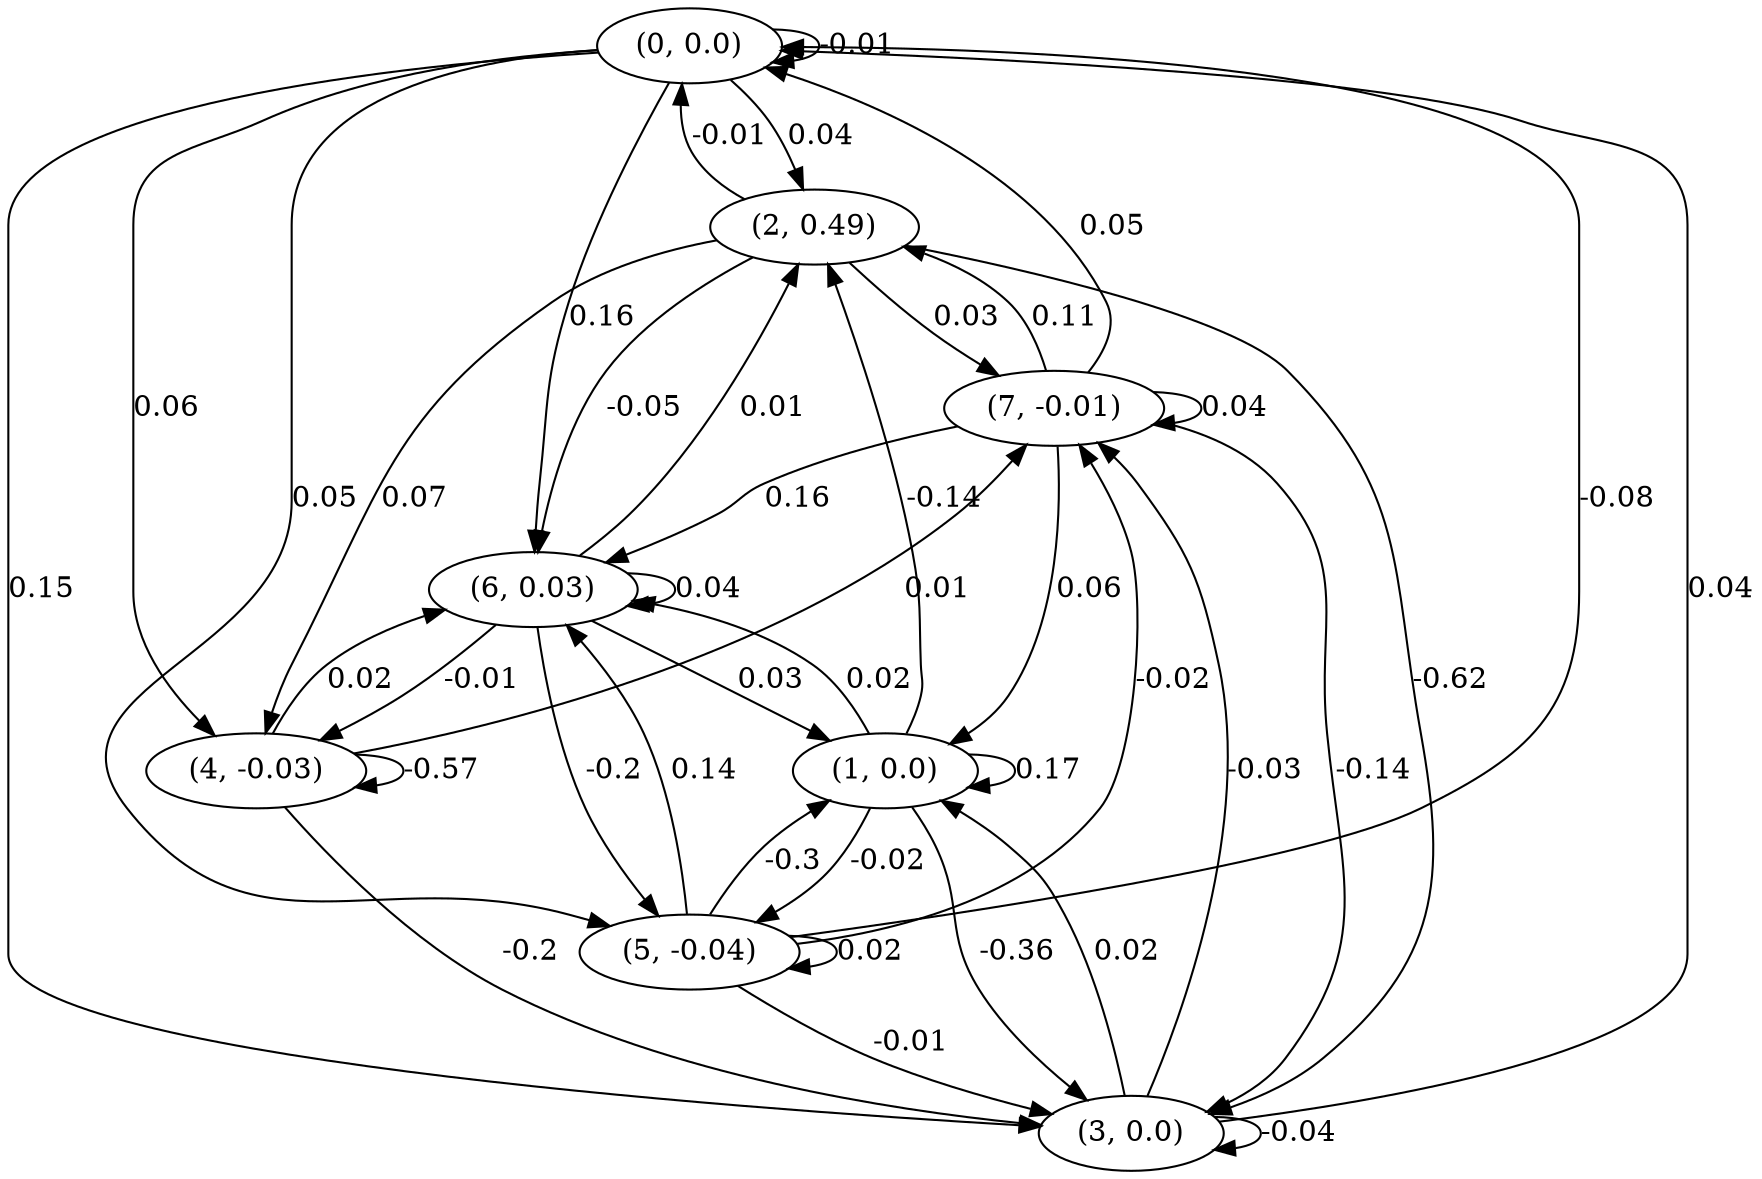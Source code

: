 digraph {
    0 [ label = "(0, 0.0)" ]
    1 [ label = "(1, 0.0)" ]
    2 [ label = "(2, 0.49)" ]
    3 [ label = "(3, 0.0)" ]
    4 [ label = "(4, -0.03)" ]
    5 [ label = "(5, -0.04)" ]
    6 [ label = "(6, 0.03)" ]
    7 [ label = "(7, -0.01)" ]
    0 -> 0 [ label = "-0.01" ]
    1 -> 1 [ label = "0.17" ]
    3 -> 3 [ label = "-0.04" ]
    4 -> 4 [ label = "-0.57" ]
    5 -> 5 [ label = "0.02" ]
    6 -> 6 [ label = "0.04" ]
    7 -> 7 [ label = "0.04" ]
    2 -> 0 [ label = "-0.01" ]
    3 -> 0 [ label = "0.04" ]
    5 -> 0 [ label = "-0.08" ]
    7 -> 0 [ label = "0.05" ]
    3 -> 1 [ label = "0.02" ]
    5 -> 1 [ label = "-0.3" ]
    6 -> 1 [ label = "0.03" ]
    7 -> 1 [ label = "0.06" ]
    0 -> 2 [ label = "0.04" ]
    1 -> 2 [ label = "-0.14" ]
    6 -> 2 [ label = "0.01" ]
    7 -> 2 [ label = "0.11" ]
    0 -> 3 [ label = "0.15" ]
    1 -> 3 [ label = "-0.36" ]
    2 -> 3 [ label = "-0.62" ]
    4 -> 3 [ label = "-0.2" ]
    5 -> 3 [ label = "-0.01" ]
    7 -> 3 [ label = "-0.14" ]
    0 -> 4 [ label = "0.06" ]
    2 -> 4 [ label = "0.07" ]
    6 -> 4 [ label = "-0.01" ]
    0 -> 5 [ label = "0.05" ]
    1 -> 5 [ label = "-0.02" ]
    6 -> 5 [ label = "-0.2" ]
    0 -> 6 [ label = "0.16" ]
    1 -> 6 [ label = "0.02" ]
    2 -> 6 [ label = "-0.05" ]
    4 -> 6 [ label = "0.02" ]
    5 -> 6 [ label = "0.14" ]
    7 -> 6 [ label = "0.16" ]
    2 -> 7 [ label = "0.03" ]
    3 -> 7 [ label = "-0.03" ]
    4 -> 7 [ label = "0.01" ]
    5 -> 7 [ label = "-0.02" ]
}

